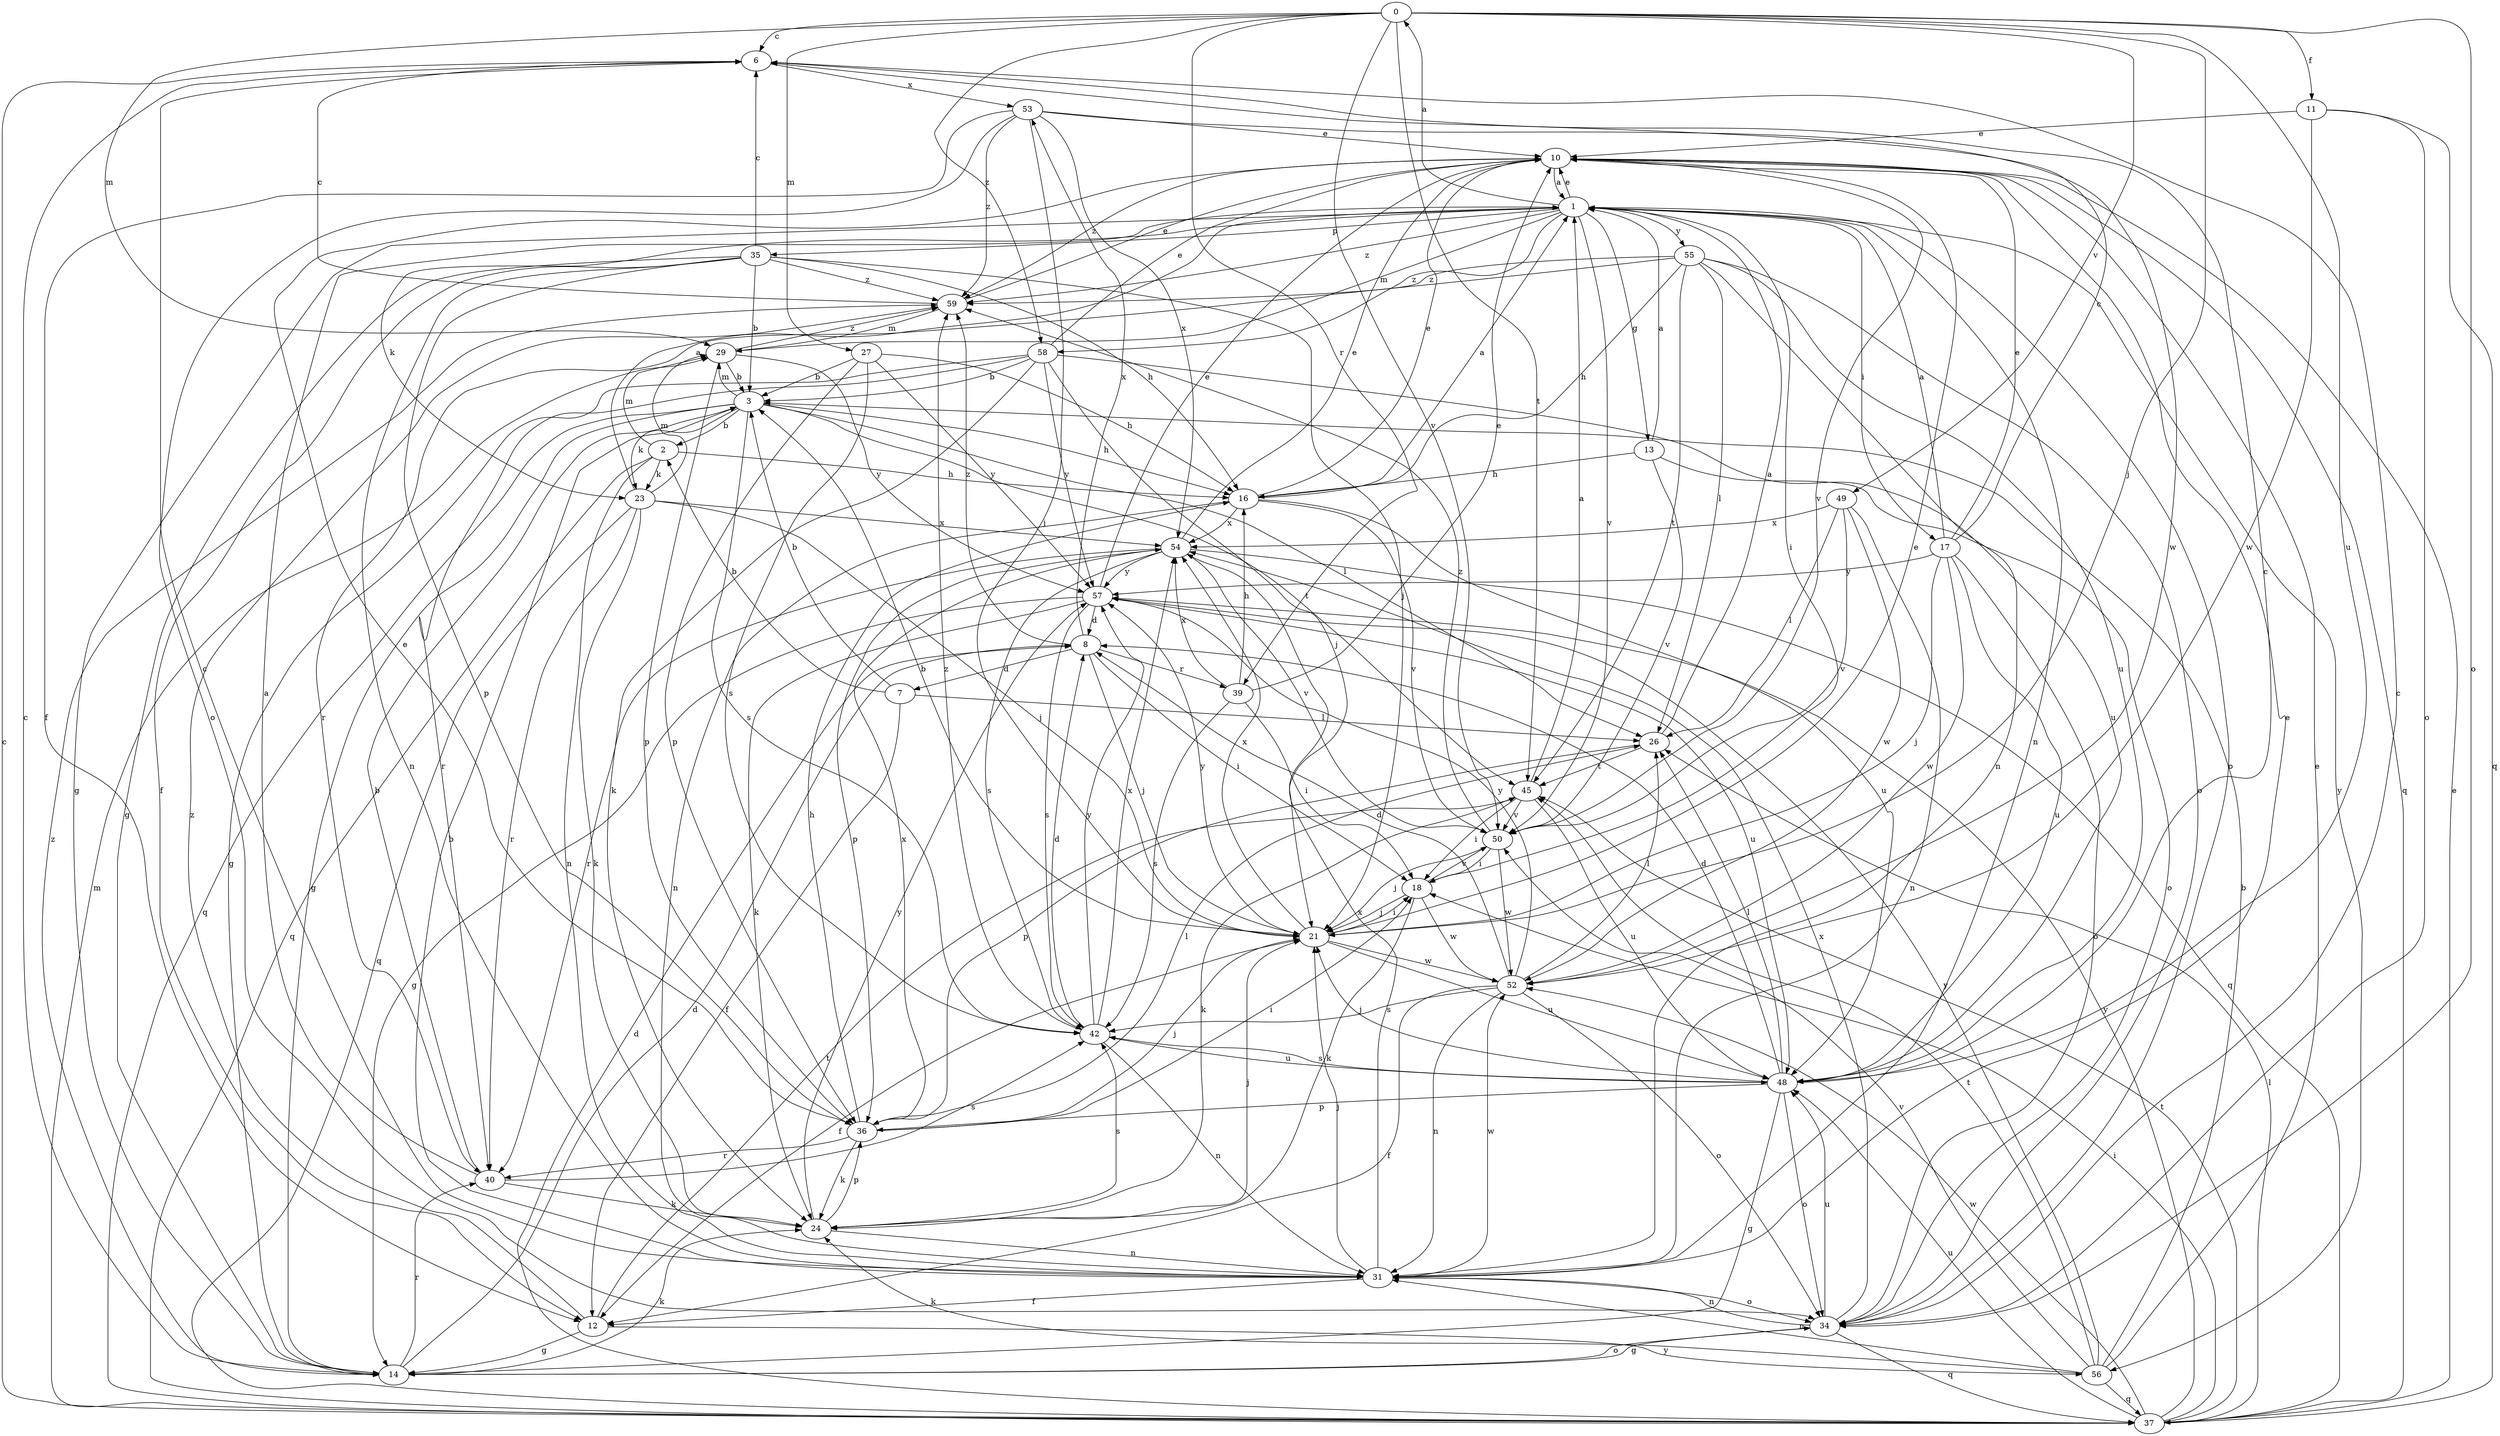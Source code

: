 strict digraph  {
0;
1;
2;
3;
6;
7;
8;
10;
11;
12;
13;
14;
16;
17;
18;
21;
23;
24;
26;
27;
29;
31;
34;
35;
36;
37;
39;
40;
42;
45;
48;
49;
50;
52;
53;
54;
55;
56;
57;
58;
59;
0 -> 6  [label=c];
0 -> 11  [label=f];
0 -> 21  [label=j];
0 -> 27  [label=m];
0 -> 29  [label=m];
0 -> 34  [label=o];
0 -> 39  [label=r];
0 -> 45  [label=t];
0 -> 48  [label=u];
0 -> 49  [label=v];
0 -> 50  [label=v];
0 -> 58  [label=z];
1 -> 0  [label=a];
1 -> 10  [label=e];
1 -> 13  [label=g];
1 -> 14  [label=g];
1 -> 17  [label=i];
1 -> 18  [label=i];
1 -> 23  [label=k];
1 -> 29  [label=m];
1 -> 31  [label=n];
1 -> 34  [label=o];
1 -> 35  [label=p];
1 -> 50  [label=v];
1 -> 55  [label=y];
1 -> 56  [label=y];
1 -> 58  [label=z];
1 -> 59  [label=z];
2 -> 16  [label=h];
2 -> 23  [label=k];
2 -> 29  [label=m];
2 -> 31  [label=n];
2 -> 37  [label=q];
3 -> 2  [label=b];
3 -> 14  [label=g];
3 -> 16  [label=h];
3 -> 23  [label=k];
3 -> 26  [label=l];
3 -> 29  [label=m];
3 -> 37  [label=q];
3 -> 42  [label=s];
3 -> 45  [label=t];
6 -> 53  [label=x];
7 -> 2  [label=b];
7 -> 3  [label=b];
7 -> 12  [label=f];
7 -> 26  [label=l];
8 -> 7  [label=d];
8 -> 18  [label=i];
8 -> 21  [label=j];
8 -> 39  [label=r];
8 -> 53  [label=x];
8 -> 59  [label=z];
10 -> 1  [label=a];
10 -> 37  [label=q];
10 -> 50  [label=v];
10 -> 59  [label=z];
11 -> 10  [label=e];
11 -> 34  [label=o];
11 -> 37  [label=q];
11 -> 52  [label=w];
12 -> 14  [label=g];
12 -> 45  [label=t];
12 -> 56  [label=y];
12 -> 59  [label=z];
13 -> 1  [label=a];
13 -> 16  [label=h];
13 -> 34  [label=o];
13 -> 50  [label=v];
14 -> 6  [label=c];
14 -> 8  [label=d];
14 -> 24  [label=k];
14 -> 34  [label=o];
14 -> 40  [label=r];
14 -> 59  [label=z];
16 -> 1  [label=a];
16 -> 10  [label=e];
16 -> 31  [label=n];
16 -> 48  [label=u];
16 -> 50  [label=v];
16 -> 54  [label=x];
17 -> 1  [label=a];
17 -> 6  [label=c];
17 -> 10  [label=e];
17 -> 21  [label=j];
17 -> 34  [label=o];
17 -> 48  [label=u];
17 -> 52  [label=w];
17 -> 57  [label=y];
18 -> 21  [label=j];
18 -> 24  [label=k];
18 -> 50  [label=v];
18 -> 52  [label=w];
21 -> 3  [label=b];
21 -> 10  [label=e];
21 -> 12  [label=f];
21 -> 18  [label=i];
21 -> 48  [label=u];
21 -> 52  [label=w];
21 -> 54  [label=x];
21 -> 57  [label=y];
23 -> 1  [label=a];
23 -> 21  [label=j];
23 -> 24  [label=k];
23 -> 29  [label=m];
23 -> 37  [label=q];
23 -> 40  [label=r];
23 -> 54  [label=x];
24 -> 21  [label=j];
24 -> 31  [label=n];
24 -> 36  [label=p];
24 -> 42  [label=s];
24 -> 57  [label=y];
26 -> 1  [label=a];
26 -> 36  [label=p];
26 -> 45  [label=t];
27 -> 3  [label=b];
27 -> 16  [label=h];
27 -> 36  [label=p];
27 -> 42  [label=s];
27 -> 57  [label=y];
29 -> 3  [label=b];
29 -> 36  [label=p];
29 -> 57  [label=y];
29 -> 59  [label=z];
31 -> 3  [label=b];
31 -> 6  [label=c];
31 -> 10  [label=e];
31 -> 12  [label=f];
31 -> 21  [label=j];
31 -> 34  [label=o];
31 -> 52  [label=w];
31 -> 54  [label=x];
34 -> 6  [label=c];
34 -> 14  [label=g];
34 -> 31  [label=n];
34 -> 37  [label=q];
34 -> 48  [label=u];
34 -> 54  [label=x];
35 -> 3  [label=b];
35 -> 6  [label=c];
35 -> 12  [label=f];
35 -> 14  [label=g];
35 -> 16  [label=h];
35 -> 21  [label=j];
35 -> 31  [label=n];
35 -> 36  [label=p];
35 -> 59  [label=z];
36 -> 10  [label=e];
36 -> 16  [label=h];
36 -> 18  [label=i];
36 -> 21  [label=j];
36 -> 24  [label=k];
36 -> 26  [label=l];
36 -> 40  [label=r];
36 -> 54  [label=x];
37 -> 6  [label=c];
37 -> 8  [label=d];
37 -> 10  [label=e];
37 -> 18  [label=i];
37 -> 26  [label=l];
37 -> 29  [label=m];
37 -> 45  [label=t];
37 -> 48  [label=u];
37 -> 52  [label=w];
37 -> 57  [label=y];
39 -> 10  [label=e];
39 -> 16  [label=h];
39 -> 18  [label=i];
39 -> 42  [label=s];
39 -> 54  [label=x];
40 -> 1  [label=a];
40 -> 3  [label=b];
40 -> 24  [label=k];
40 -> 42  [label=s];
42 -> 8  [label=d];
42 -> 31  [label=n];
42 -> 48  [label=u];
42 -> 54  [label=x];
42 -> 57  [label=y];
42 -> 59  [label=z];
45 -> 1  [label=a];
45 -> 18  [label=i];
45 -> 24  [label=k];
45 -> 48  [label=u];
45 -> 50  [label=v];
48 -> 6  [label=c];
48 -> 8  [label=d];
48 -> 14  [label=g];
48 -> 21  [label=j];
48 -> 26  [label=l];
48 -> 34  [label=o];
48 -> 36  [label=p];
48 -> 42  [label=s];
49 -> 26  [label=l];
49 -> 31  [label=n];
49 -> 50  [label=v];
49 -> 52  [label=w];
49 -> 54  [label=x];
50 -> 18  [label=i];
50 -> 21  [label=j];
50 -> 52  [label=w];
50 -> 59  [label=z];
52 -> 8  [label=d];
52 -> 12  [label=f];
52 -> 26  [label=l];
52 -> 31  [label=n];
52 -> 34  [label=o];
52 -> 42  [label=s];
52 -> 57  [label=y];
53 -> 10  [label=e];
53 -> 12  [label=f];
53 -> 21  [label=j];
53 -> 34  [label=o];
53 -> 52  [label=w];
53 -> 54  [label=x];
53 -> 59  [label=z];
54 -> 10  [label=e];
54 -> 36  [label=p];
54 -> 37  [label=q];
54 -> 40  [label=r];
54 -> 42  [label=s];
54 -> 50  [label=v];
54 -> 57  [label=y];
55 -> 16  [label=h];
55 -> 26  [label=l];
55 -> 31  [label=n];
55 -> 34  [label=o];
55 -> 40  [label=r];
55 -> 45  [label=t];
55 -> 48  [label=u];
55 -> 59  [label=z];
56 -> 3  [label=b];
56 -> 10  [label=e];
56 -> 24  [label=k];
56 -> 31  [label=n];
56 -> 37  [label=q];
56 -> 45  [label=t];
56 -> 50  [label=v];
56 -> 57  [label=y];
57 -> 8  [label=d];
57 -> 10  [label=e];
57 -> 14  [label=g];
57 -> 24  [label=k];
57 -> 42  [label=s];
57 -> 48  [label=u];
58 -> 3  [label=b];
58 -> 10  [label=e];
58 -> 14  [label=g];
58 -> 21  [label=j];
58 -> 24  [label=k];
58 -> 40  [label=r];
58 -> 48  [label=u];
58 -> 57  [label=y];
59 -> 6  [label=c];
59 -> 10  [label=e];
59 -> 29  [label=m];
}
